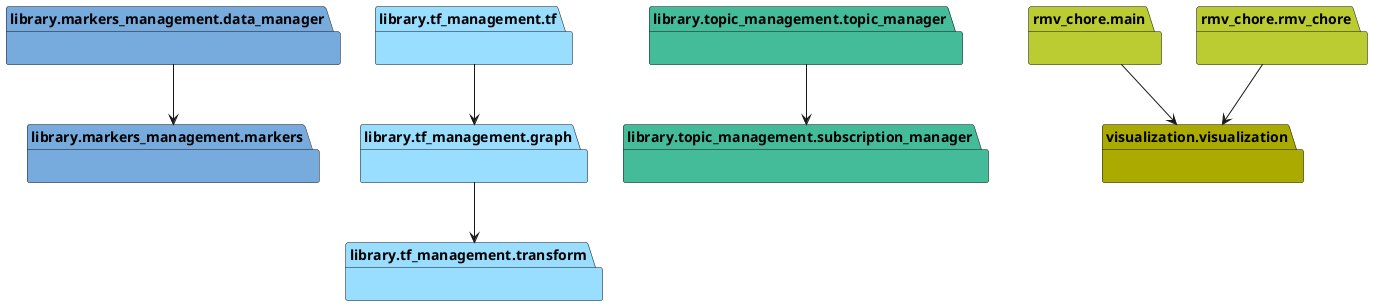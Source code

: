 @startuml packages
set namespaceSeparator none
package "library.markers_management.data_manager" as library.markers_management.data_manager #77AADD {
}
package "library.markers_management.markers" as library.markers_management.markers #77AADD {
}
package "library.tf_management.graph" as library.tf_management.graph #99DDFF {
}
package "library.tf_management.tf" as library.tf_management.tf #99DDFF {
}
package "library.tf_management.transform" as library.tf_management.transform #99DDFF {
}
package "library.topic_management.subscription_manager" as library.topic_management.subscription_manager #44BB99 {
}
package "library.topic_management.topic_manager" as library.topic_management.topic_manager #44BB99 {
}
package "rmv_chore.main" as rmv_chore.main #BBCC33 {
}
package "rmv_chore.rmv_chore" as rmv_chore.rmv_chore #BBCC33 {
}
package "visualization.visualization" as visualization.visualization #AAAA00 {
}
library.markers_management.data_manager --> library.markers_management.markers
library.tf_management.graph --> library.tf_management.transform
library.tf_management.tf --> library.tf_management.graph
library.topic_management.topic_manager --> library.topic_management.subscription_manager
rmv_chore.main --> visualization.visualization
rmv_chore.rmv_chore --> visualization.visualization
@enduml
